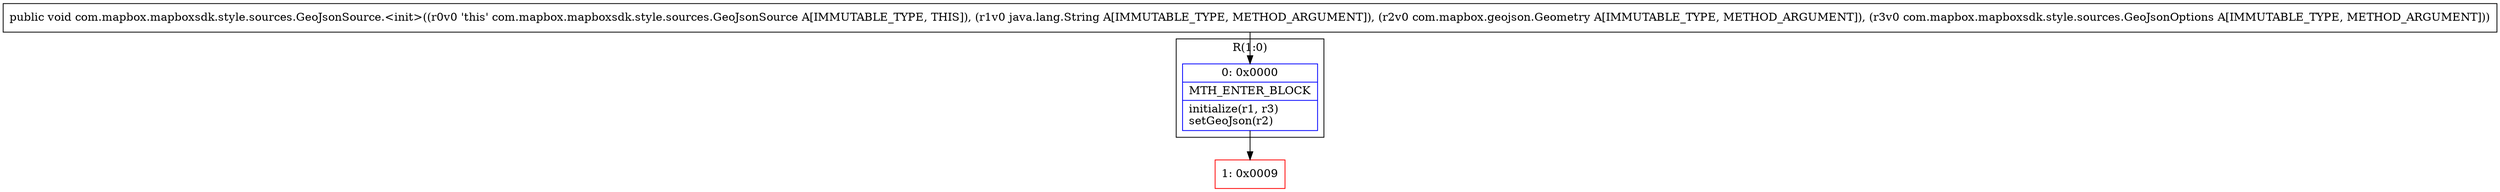 digraph "CFG forcom.mapbox.mapboxsdk.style.sources.GeoJsonSource.\<init\>(Ljava\/lang\/String;Lcom\/mapbox\/geojson\/Geometry;Lcom\/mapbox\/mapboxsdk\/style\/sources\/GeoJsonOptions;)V" {
subgraph cluster_Region_638359244 {
label = "R(1:0)";
node [shape=record,color=blue];
Node_0 [shape=record,label="{0\:\ 0x0000|MTH_ENTER_BLOCK\l|initialize(r1, r3)\lsetGeoJson(r2)\l}"];
}
Node_1 [shape=record,color=red,label="{1\:\ 0x0009}"];
MethodNode[shape=record,label="{public void com.mapbox.mapboxsdk.style.sources.GeoJsonSource.\<init\>((r0v0 'this' com.mapbox.mapboxsdk.style.sources.GeoJsonSource A[IMMUTABLE_TYPE, THIS]), (r1v0 java.lang.String A[IMMUTABLE_TYPE, METHOD_ARGUMENT]), (r2v0 com.mapbox.geojson.Geometry A[IMMUTABLE_TYPE, METHOD_ARGUMENT]), (r3v0 com.mapbox.mapboxsdk.style.sources.GeoJsonOptions A[IMMUTABLE_TYPE, METHOD_ARGUMENT])) }"];
MethodNode -> Node_0;
Node_0 -> Node_1;
}

